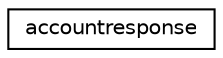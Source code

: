 digraph "Graphical Class Hierarchy"
{
  edge [fontname="Helvetica",fontsize="10",labelfontname="Helvetica",labelfontsize="10"];
  node [fontname="Helvetica",fontsize="10",shape=record];
  rankdir="LR";
  Node0 [label="accountresponse",height=0.2,width=0.4,color="black", fillcolor="white", style="filled",URL="$structaccountresponse.html",tooltip="Struct data for get_me and get_accout response. "];
}
